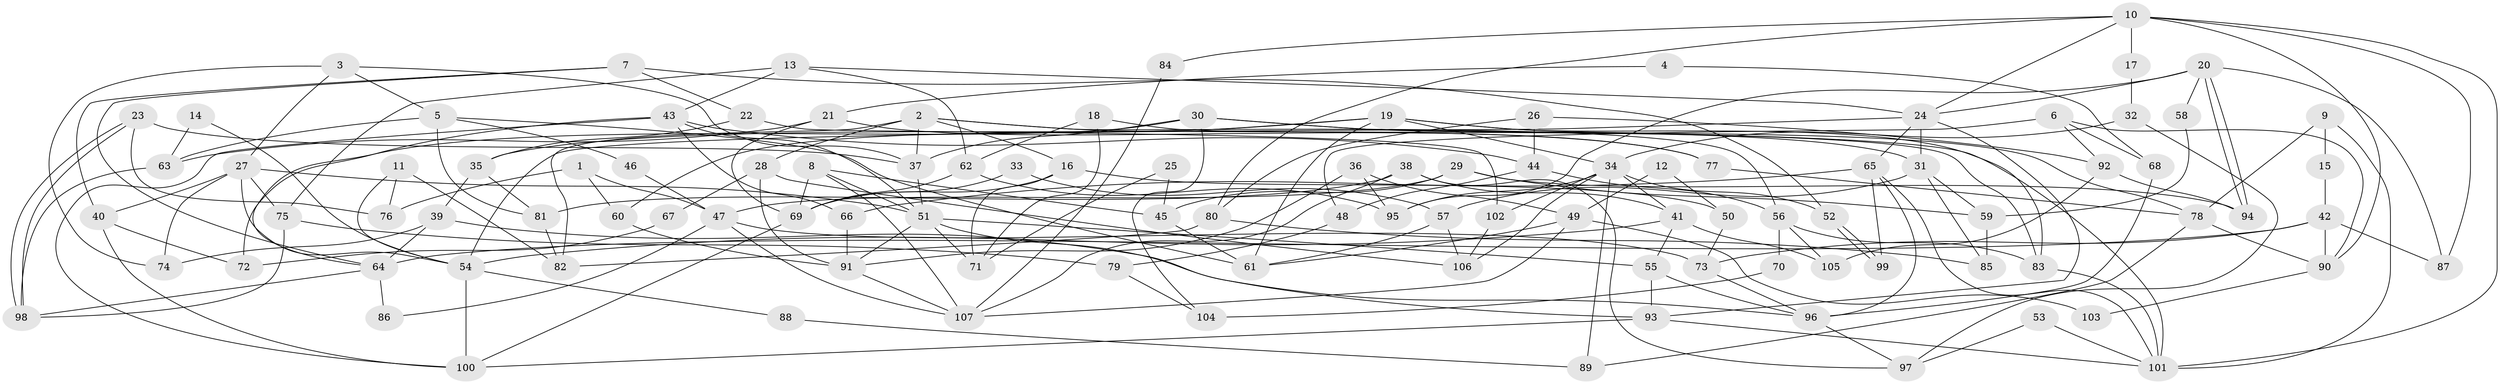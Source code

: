 // coarse degree distribution, {4: 0.16666666666666666, 8: 0.12121212121212122, 7: 0.06060606060606061, 2: 0.16666666666666666, 5: 0.16666666666666666, 6: 0.13636363636363635, 3: 0.10606060606060606, 9: 0.06060606060606061, 10: 0.015151515151515152}
// Generated by graph-tools (version 1.1) at 2025/42/03/06/25 10:42:00]
// undirected, 107 vertices, 214 edges
graph export_dot {
graph [start="1"]
  node [color=gray90,style=filled];
  1;
  2;
  3;
  4;
  5;
  6;
  7;
  8;
  9;
  10;
  11;
  12;
  13;
  14;
  15;
  16;
  17;
  18;
  19;
  20;
  21;
  22;
  23;
  24;
  25;
  26;
  27;
  28;
  29;
  30;
  31;
  32;
  33;
  34;
  35;
  36;
  37;
  38;
  39;
  40;
  41;
  42;
  43;
  44;
  45;
  46;
  47;
  48;
  49;
  50;
  51;
  52;
  53;
  54;
  55;
  56;
  57;
  58;
  59;
  60;
  61;
  62;
  63;
  64;
  65;
  66;
  67;
  68;
  69;
  70;
  71;
  72;
  73;
  74;
  75;
  76;
  77;
  78;
  79;
  80;
  81;
  82;
  83;
  84;
  85;
  86;
  87;
  88;
  89;
  90;
  91;
  92;
  93;
  94;
  95;
  96;
  97;
  98;
  99;
  100;
  101;
  102;
  103;
  104;
  105;
  106;
  107;
  1 -- 47;
  1 -- 76;
  1 -- 60;
  2 -- 82;
  2 -- 37;
  2 -- 16;
  2 -- 28;
  2 -- 56;
  2 -- 77;
  3 -- 37;
  3 -- 27;
  3 -- 5;
  3 -- 74;
  4 -- 21;
  4 -- 68;
  5 -- 81;
  5 -- 46;
  5 -- 61;
  5 -- 63;
  6 -- 90;
  6 -- 92;
  6 -- 48;
  6 -- 68;
  7 -- 22;
  7 -- 64;
  7 -- 40;
  7 -- 52;
  8 -- 51;
  8 -- 107;
  8 -- 45;
  8 -- 69;
  9 -- 101;
  9 -- 78;
  9 -- 15;
  10 -- 101;
  10 -- 24;
  10 -- 17;
  10 -- 80;
  10 -- 84;
  10 -- 87;
  10 -- 90;
  11 -- 54;
  11 -- 82;
  11 -- 76;
  12 -- 49;
  12 -- 50;
  13 -- 43;
  13 -- 62;
  13 -- 24;
  13 -- 75;
  14 -- 63;
  14 -- 54;
  15 -- 42;
  16 -- 69;
  16 -- 50;
  16 -- 71;
  17 -- 32;
  18 -- 83;
  18 -- 71;
  18 -- 62;
  19 -- 34;
  19 -- 83;
  19 -- 35;
  19 -- 60;
  19 -- 61;
  19 -- 78;
  20 -- 24;
  20 -- 94;
  20 -- 94;
  20 -- 58;
  20 -- 87;
  20 -- 95;
  21 -- 63;
  21 -- 69;
  21 -- 77;
  22 -- 35;
  22 -- 102;
  23 -- 37;
  23 -- 98;
  23 -- 98;
  23 -- 76;
  24 -- 93;
  24 -- 31;
  24 -- 54;
  24 -- 65;
  25 -- 45;
  25 -- 71;
  26 -- 92;
  26 -- 80;
  26 -- 44;
  27 -- 54;
  27 -- 75;
  27 -- 40;
  27 -- 51;
  27 -- 74;
  28 -- 91;
  28 -- 67;
  28 -- 106;
  29 -- 45;
  29 -- 47;
  29 -- 59;
  29 -- 94;
  30 -- 31;
  30 -- 101;
  30 -- 37;
  30 -- 64;
  30 -- 104;
  31 -- 57;
  31 -- 59;
  31 -- 85;
  32 -- 97;
  32 -- 34;
  33 -- 57;
  33 -- 69;
  34 -- 95;
  34 -- 52;
  34 -- 41;
  34 -- 89;
  34 -- 102;
  34 -- 106;
  35 -- 39;
  35 -- 81;
  36 -- 95;
  36 -- 91;
  36 -- 49;
  37 -- 51;
  38 -- 41;
  38 -- 107;
  38 -- 81;
  38 -- 97;
  39 -- 74;
  39 -- 64;
  39 -- 96;
  40 -- 72;
  40 -- 100;
  41 -- 54;
  41 -- 55;
  41 -- 105;
  42 -- 87;
  42 -- 90;
  42 -- 64;
  42 -- 73;
  43 -- 66;
  43 -- 51;
  43 -- 44;
  43 -- 72;
  43 -- 100;
  44 -- 48;
  44 -- 56;
  45 -- 61;
  46 -- 47;
  47 -- 73;
  47 -- 107;
  47 -- 86;
  48 -- 79;
  49 -- 61;
  49 -- 103;
  49 -- 107;
  50 -- 73;
  51 -- 55;
  51 -- 71;
  51 -- 91;
  51 -- 93;
  52 -- 99;
  52 -- 99;
  53 -- 101;
  53 -- 97;
  54 -- 100;
  54 -- 88;
  55 -- 93;
  55 -- 96;
  56 -- 70;
  56 -- 83;
  56 -- 105;
  57 -- 106;
  57 -- 61;
  58 -- 59;
  59 -- 85;
  60 -- 91;
  62 -- 69;
  62 -- 95;
  63 -- 98;
  64 -- 86;
  64 -- 98;
  65 -- 96;
  65 -- 66;
  65 -- 99;
  65 -- 101;
  66 -- 91;
  67 -- 72;
  68 -- 96;
  69 -- 100;
  70 -- 104;
  73 -- 96;
  75 -- 98;
  75 -- 79;
  77 -- 78;
  78 -- 89;
  78 -- 90;
  79 -- 104;
  80 -- 85;
  80 -- 82;
  81 -- 82;
  83 -- 101;
  84 -- 107;
  88 -- 89;
  90 -- 103;
  91 -- 107;
  92 -- 105;
  92 -- 94;
  93 -- 100;
  93 -- 101;
  96 -- 97;
  102 -- 106;
}
